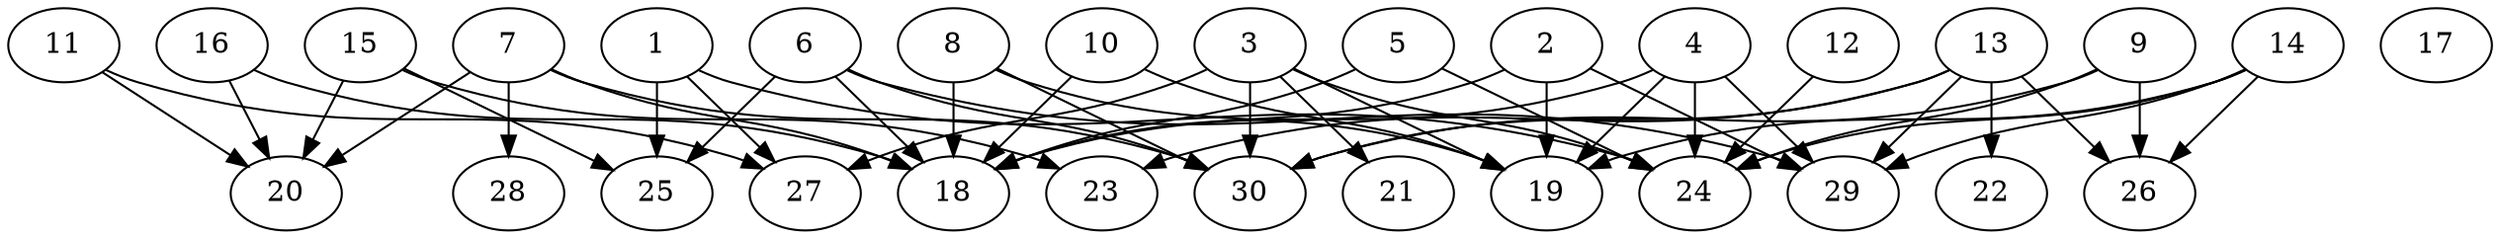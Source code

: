 // DAG automatically generated by daggen at Thu Oct  3 14:04:18 2019
// ./daggen --dot -n 30 --ccr 0.4 --fat 0.9 --regular 0.5 --density 0.5 --mindata 5242880 --maxdata 52428800 
digraph G {
  1 [size="95173120", alpha="0.19", expect_size="38069248"] 
  1 -> 24 [size ="38069248"]
  1 -> 25 [size ="38069248"]
  1 -> 27 [size ="38069248"]
  2 [size="103756800", alpha="0.17", expect_size="41502720"] 
  2 -> 18 [size ="41502720"]
  2 -> 19 [size ="41502720"]
  2 -> 29 [size ="41502720"]
  3 [size="107719680", alpha="0.17", expect_size="43087872"] 
  3 -> 19 [size ="43087872"]
  3 -> 21 [size ="43087872"]
  3 -> 24 [size ="43087872"]
  3 -> 27 [size ="43087872"]
  3 -> 30 [size ="43087872"]
  4 [size="114864640", alpha="0.11", expect_size="45945856"] 
  4 -> 18 [size ="45945856"]
  4 -> 19 [size ="45945856"]
  4 -> 24 [size ="45945856"]
  4 -> 29 [size ="45945856"]
  5 [size="47009280", alpha="0.01", expect_size="18803712"] 
  5 -> 18 [size ="18803712"]
  5 -> 24 [size ="18803712"]
  6 [size="58178560", alpha="0.11", expect_size="23271424"] 
  6 -> 18 [size ="23271424"]
  6 -> 25 [size ="23271424"]
  6 -> 29 [size ="23271424"]
  6 -> 30 [size ="23271424"]
  7 [size="88609280", alpha="0.10", expect_size="35443712"] 
  7 -> 18 [size ="35443712"]
  7 -> 20 [size ="35443712"]
  7 -> 28 [size ="35443712"]
  7 -> 30 [size ="35443712"]
  8 [size="28387840", alpha="0.16", expect_size="11355136"] 
  8 -> 18 [size ="11355136"]
  8 -> 19 [size ="11355136"]
  8 -> 30 [size ="11355136"]
  9 [size="73553920", alpha="0.15", expect_size="29421568"] 
  9 -> 24 [size ="29421568"]
  9 -> 26 [size ="29421568"]
  9 -> 30 [size ="29421568"]
  10 [size="69662720", alpha="0.02", expect_size="27865088"] 
  10 -> 18 [size ="27865088"]
  10 -> 19 [size ="27865088"]
  11 [size="110881280", alpha="0.17", expect_size="44352512"] 
  11 -> 20 [size ="44352512"]
  11 -> 27 [size ="44352512"]
  12 [size="106250240", alpha="0.02", expect_size="42500096"] 
  12 -> 24 [size ="42500096"]
  13 [size="86627840", alpha="0.14", expect_size="34651136"] 
  13 -> 22 [size ="34651136"]
  13 -> 23 [size ="34651136"]
  13 -> 26 [size ="34651136"]
  13 -> 29 [size ="34651136"]
  13 -> 30 [size ="34651136"]
  14 [size="70812160", alpha="0.07", expect_size="28324864"] 
  14 -> 19 [size ="28324864"]
  14 -> 24 [size ="28324864"]
  14 -> 26 [size ="28324864"]
  14 -> 29 [size ="28324864"]
  15 [size="16176640", alpha="0.01", expect_size="6470656"] 
  15 -> 20 [size ="6470656"]
  15 -> 23 [size ="6470656"]
  15 -> 25 [size ="6470656"]
  16 [size="23178240", alpha="0.15", expect_size="9271296"] 
  16 -> 18 [size ="9271296"]
  16 -> 20 [size ="9271296"]
  17 [size="86220800", alpha="0.16", expect_size="34488320"] 
  18 [size="29767680", alpha="0.07", expect_size="11907072"] 
  19 [size="125652480", alpha="0.18", expect_size="50260992"] 
  20 [size="94190080", alpha="0.03", expect_size="37676032"] 
  21 [size="103521280", alpha="0.03", expect_size="41408512"] 
  22 [size="85649920", alpha="0.18", expect_size="34259968"] 
  23 [size="97853440", alpha="0.08", expect_size="39141376"] 
  24 [size="59532800", alpha="0.16", expect_size="23813120"] 
  25 [size="103280640", alpha="0.10", expect_size="41312256"] 
  26 [size="108625920", alpha="0.12", expect_size="43450368"] 
  27 [size="78599680", alpha="0.06", expect_size="31439872"] 
  28 [size="55715840", alpha="0.03", expect_size="22286336"] 
  29 [size="97244160", alpha="0.10", expect_size="38897664"] 
  30 [size="84431360", alpha="0.07", expect_size="33772544"] 
}

